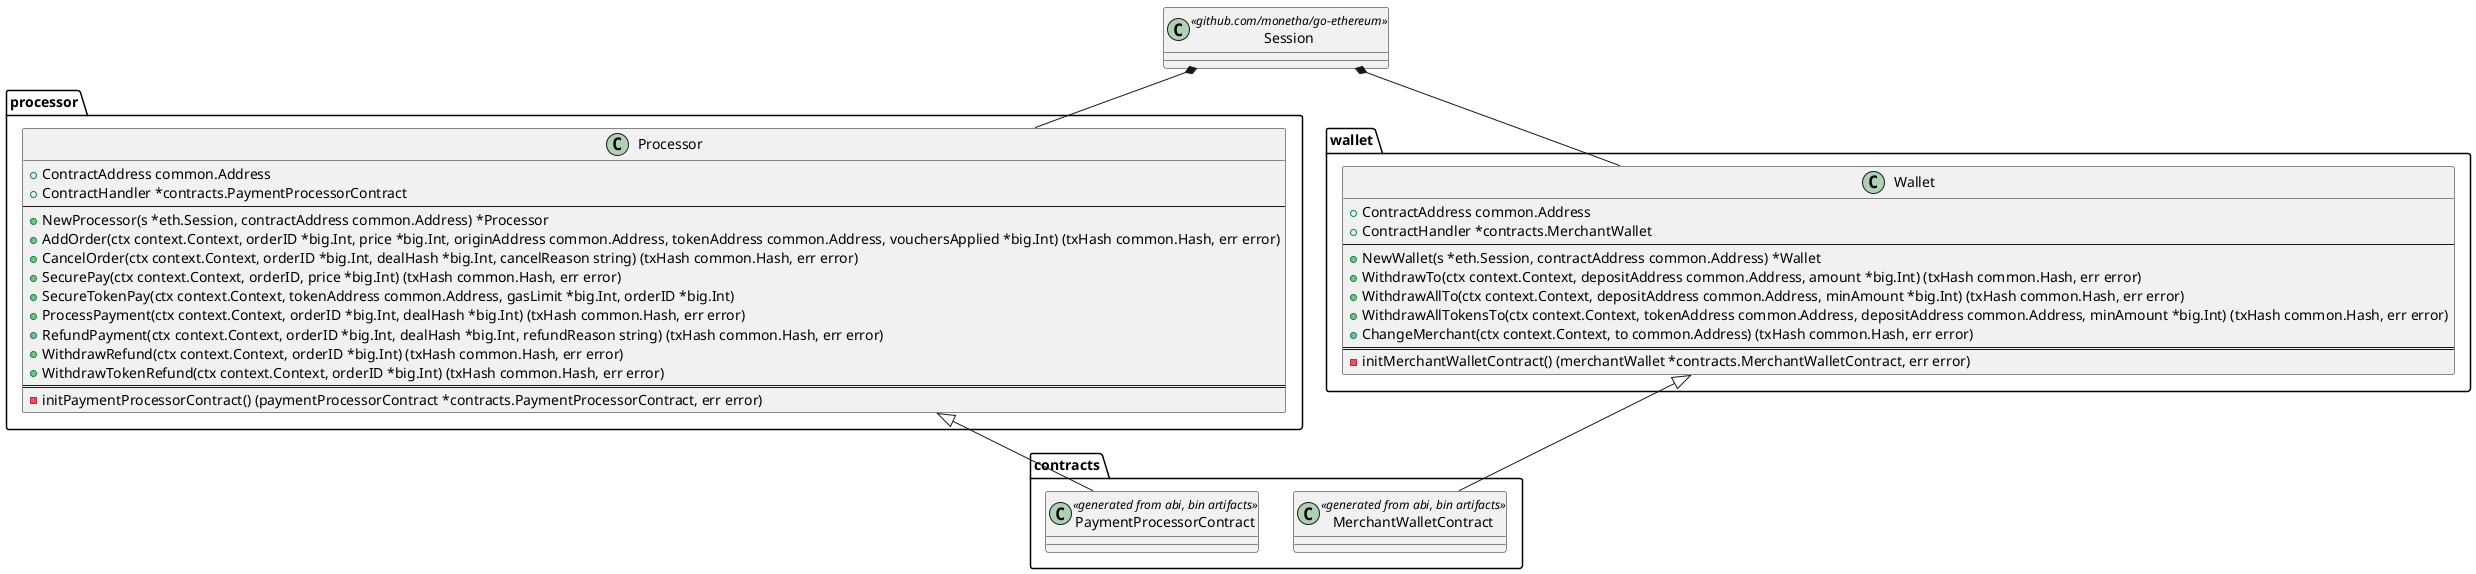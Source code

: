 @startuml

class Session <<github.com/monetha/go-ethereum>> {

}

package processor {

    class Processor {
        +ContractAddress common.Address
        +ContractHandler *contracts.PaymentProcessorContract
        --
        +NewProcessor(s *eth.Session, contractAddress common.Address) *Processor
        +AddOrder(ctx context.Context, orderID *big.Int, price *big.Int, originAddress common.Address, tokenAddress common.Address, vouchersApplied *big.Int) (txHash common.Hash, err error)
        +CancelOrder(ctx context.Context, orderID *big.Int, dealHash *big.Int, cancelReason string) (txHash common.Hash, err error)
        +SecurePay(ctx context.Context, orderID, price *big.Int) (txHash common.Hash, err error)
        +SecureTokenPay(ctx context.Context, tokenAddress common.Address, gasLimit *big.Int, orderID *big.Int)
        +ProcessPayment(ctx context.Context, orderID *big.Int, dealHash *big.Int) (txHash common.Hash, err error)
        +RefundPayment(ctx context.Context, orderID *big.Int, dealHash *big.Int, refundReason string) (txHash common.Hash, err error)
        +WithdrawRefund(ctx context.Context, orderID *big.Int) (txHash common.Hash, err error)
        +WithdrawTokenRefund(ctx context.Context, orderID *big.Int) (txHash common.Hash, err error)
        ===
        -initPaymentProcessorContract() (paymentProcessorContract *contracts.PaymentProcessorContract, err error)
    }

}

package wallet {

    class Wallet {
        +ContractAddress common.Address
        +ContractHandler *contracts.MerchantWallet
        --
        +NewWallet(s *eth.Session, contractAddress common.Address) *Wallet
        +WithdrawTo(ctx context.Context, depositAddress common.Address, amount *big.Int) (txHash common.Hash, err error)
        +WithdrawAllTo(ctx context.Context, depositAddress common.Address, minAmount *big.Int) (txHash common.Hash, err error) 
        +WithdrawAllTokensTo(ctx context.Context, tokenAddress common.Address, depositAddress common.Address, minAmount *big.Int) (txHash common.Hash, err error)
        +ChangeMerchant(ctx context.Context, to common.Address) (txHash common.Hash, err error)
        ===
        -initMerchantWalletContract() (merchantWallet *contracts.MerchantWalletContract, err error)
    }

}

package contracts {
    class MerchantWalletContract <<generated from abi, bin artifacts>> {

    }

    class PaymentProcessorContract <<generated from abi, bin artifacts>> {

    }
}

Wallet <|-- MerchantWalletContract
Processor <|-- PaymentProcessorContract

Session *-- Processor
Session *-- Wallet



@enduml